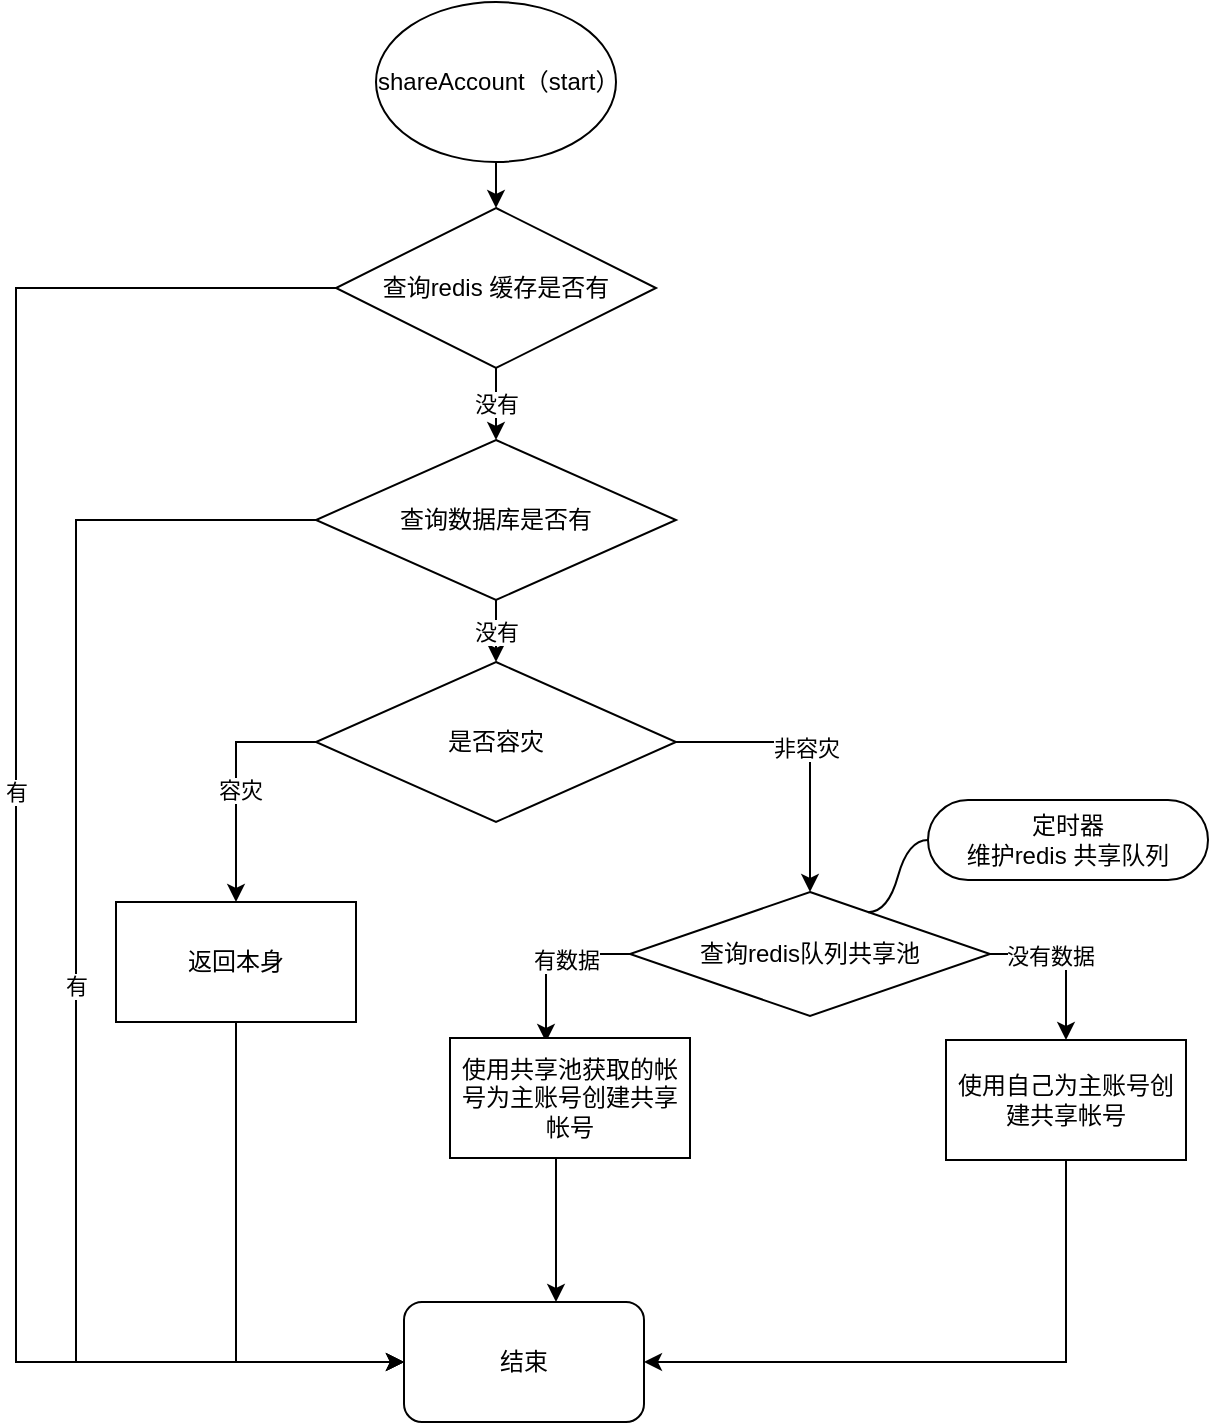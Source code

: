 <mxfile version="16.2.4" type="github">
  <diagram id="C5RBs43oDa-KdzZeNtuy" name="Page-1">
    <mxGraphModel dx="1384" dy="794" grid="1" gridSize="10" guides="1" tooltips="1" connect="1" arrows="1" fold="1" page="1" pageScale="1" pageWidth="827" pageHeight="1169" math="0" shadow="0">
      <root>
        <mxCell id="WIyWlLk6GJQsqaUBKTNV-0" />
        <mxCell id="WIyWlLk6GJQsqaUBKTNV-1" parent="WIyWlLk6GJQsqaUBKTNV-0" />
        <mxCell id="odqRsLr1MM3AdWx6Erbm-4" value="" style="edgeStyle=orthogonalEdgeStyle;rounded=0;orthogonalLoop=1;jettySize=auto;html=1;" edge="1" parent="WIyWlLk6GJQsqaUBKTNV-1" source="odqRsLr1MM3AdWx6Erbm-0" target="odqRsLr1MM3AdWx6Erbm-3">
          <mxGeometry relative="1" as="geometry" />
        </mxCell>
        <mxCell id="odqRsLr1MM3AdWx6Erbm-0" value="shareAccount（start）" style="ellipse;whiteSpace=wrap;html=1;" vertex="1" parent="WIyWlLk6GJQsqaUBKTNV-1">
          <mxGeometry x="230" y="40" width="120" height="80" as="geometry" />
        </mxCell>
        <mxCell id="odqRsLr1MM3AdWx6Erbm-7" value="没有" style="edgeStyle=orthogonalEdgeStyle;rounded=0;orthogonalLoop=1;jettySize=auto;html=1;" edge="1" parent="WIyWlLk6GJQsqaUBKTNV-1" source="odqRsLr1MM3AdWx6Erbm-3" target="odqRsLr1MM3AdWx6Erbm-6">
          <mxGeometry relative="1" as="geometry" />
        </mxCell>
        <mxCell id="odqRsLr1MM3AdWx6Erbm-9" style="edgeStyle=orthogonalEdgeStyle;rounded=0;orthogonalLoop=1;jettySize=auto;html=1;entryX=0;entryY=0.5;entryDx=0;entryDy=0;" edge="1" parent="WIyWlLk6GJQsqaUBKTNV-1" source="odqRsLr1MM3AdWx6Erbm-3" target="odqRsLr1MM3AdWx6Erbm-5">
          <mxGeometry relative="1" as="geometry">
            <Array as="points">
              <mxPoint x="50" y="183" />
              <mxPoint x="50" y="720" />
            </Array>
          </mxGeometry>
        </mxCell>
        <mxCell id="odqRsLr1MM3AdWx6Erbm-10" value="有" style="edgeLabel;html=1;align=center;verticalAlign=middle;resizable=0;points=[];" vertex="1" connectable="0" parent="odqRsLr1MM3AdWx6Erbm-9">
          <mxGeometry x="-0.076" relative="1" as="geometry">
            <mxPoint as="offset" />
          </mxGeometry>
        </mxCell>
        <mxCell id="odqRsLr1MM3AdWx6Erbm-3" value="查询redis 缓存是否有" style="rhombus;whiteSpace=wrap;html=1;" vertex="1" parent="WIyWlLk6GJQsqaUBKTNV-1">
          <mxGeometry x="210" y="143" width="160" height="80" as="geometry" />
        </mxCell>
        <mxCell id="odqRsLr1MM3AdWx6Erbm-5" value="结束" style="rounded=1;whiteSpace=wrap;html=1;" vertex="1" parent="WIyWlLk6GJQsqaUBKTNV-1">
          <mxGeometry x="244" y="690" width="120" height="60" as="geometry" />
        </mxCell>
        <mxCell id="odqRsLr1MM3AdWx6Erbm-15" value="有" style="edgeStyle=orthogonalEdgeStyle;rounded=0;orthogonalLoop=1;jettySize=auto;html=1;entryX=0;entryY=0.5;entryDx=0;entryDy=0;" edge="1" parent="WIyWlLk6GJQsqaUBKTNV-1" source="odqRsLr1MM3AdWx6Erbm-6" target="odqRsLr1MM3AdWx6Erbm-5">
          <mxGeometry relative="1" as="geometry">
            <Array as="points">
              <mxPoint x="80" y="299" />
              <mxPoint x="80" y="720" />
            </Array>
          </mxGeometry>
        </mxCell>
        <mxCell id="odqRsLr1MM3AdWx6Erbm-26" value="没有" style="edgeStyle=orthogonalEdgeStyle;rounded=0;orthogonalLoop=1;jettySize=auto;html=1;" edge="1" parent="WIyWlLk6GJQsqaUBKTNV-1" source="odqRsLr1MM3AdWx6Erbm-6" target="odqRsLr1MM3AdWx6Erbm-25">
          <mxGeometry relative="1" as="geometry" />
        </mxCell>
        <mxCell id="odqRsLr1MM3AdWx6Erbm-6" value="查询数据库是否有" style="rhombus;whiteSpace=wrap;html=1;" vertex="1" parent="WIyWlLk6GJQsqaUBKTNV-1">
          <mxGeometry x="200" y="259" width="180" height="80" as="geometry" />
        </mxCell>
        <mxCell id="odqRsLr1MM3AdWx6Erbm-21" value="" style="edgeStyle=orthogonalEdgeStyle;rounded=0;orthogonalLoop=1;jettySize=auto;html=1;exitX=1;exitY=0.5;exitDx=0;exitDy=0;" edge="1" parent="WIyWlLk6GJQsqaUBKTNV-1" source="odqRsLr1MM3AdWx6Erbm-30" target="odqRsLr1MM3AdWx6Erbm-20">
          <mxGeometry relative="1" as="geometry">
            <mxPoint x="537" y="526" as="sourcePoint" />
            <Array as="points">
              <mxPoint x="575" y="516" />
            </Array>
          </mxGeometry>
        </mxCell>
        <mxCell id="odqRsLr1MM3AdWx6Erbm-42" value="没有数据" style="edgeLabel;html=1;align=center;verticalAlign=middle;resizable=0;points=[];" vertex="1" connectable="0" parent="odqRsLr1MM3AdWx6Erbm-21">
          <mxGeometry x="-0.259" y="-1" relative="1" as="geometry">
            <mxPoint as="offset" />
          </mxGeometry>
        </mxCell>
        <mxCell id="odqRsLr1MM3AdWx6Erbm-24" style="edgeStyle=orthogonalEdgeStyle;rounded=0;orthogonalLoop=1;jettySize=auto;html=1;entryX=0.4;entryY=0.033;entryDx=0;entryDy=0;entryPerimeter=0;exitX=0;exitY=0.5;exitDx=0;exitDy=0;" edge="1" parent="WIyWlLk6GJQsqaUBKTNV-1" source="odqRsLr1MM3AdWx6Erbm-30" target="odqRsLr1MM3AdWx6Erbm-23">
          <mxGeometry relative="1" as="geometry">
            <mxPoint x="357" y="526" as="sourcePoint" />
            <Array as="points">
              <mxPoint x="315" y="516" />
            </Array>
          </mxGeometry>
        </mxCell>
        <mxCell id="odqRsLr1MM3AdWx6Erbm-43" value="有数据" style="edgeLabel;html=1;align=center;verticalAlign=middle;resizable=0;points=[];" vertex="1" connectable="0" parent="odqRsLr1MM3AdWx6Erbm-24">
          <mxGeometry x="-0.256" y="3" relative="1" as="geometry">
            <mxPoint as="offset" />
          </mxGeometry>
        </mxCell>
        <mxCell id="odqRsLr1MM3AdWx6Erbm-41" style="edgeStyle=orthogonalEdgeStyle;rounded=0;orthogonalLoop=1;jettySize=auto;html=1;entryX=1;entryY=0.5;entryDx=0;entryDy=0;" edge="1" parent="WIyWlLk6GJQsqaUBKTNV-1" source="odqRsLr1MM3AdWx6Erbm-20" target="odqRsLr1MM3AdWx6Erbm-5">
          <mxGeometry relative="1" as="geometry">
            <Array as="points">
              <mxPoint x="575" y="720" />
            </Array>
          </mxGeometry>
        </mxCell>
        <mxCell id="odqRsLr1MM3AdWx6Erbm-20" value="使用自己为主账号创建共享帐号" style="whiteSpace=wrap;html=1;" vertex="1" parent="WIyWlLk6GJQsqaUBKTNV-1">
          <mxGeometry x="515" y="559" width="120" height="60" as="geometry" />
        </mxCell>
        <mxCell id="odqRsLr1MM3AdWx6Erbm-40" style="edgeStyle=orthogonalEdgeStyle;rounded=0;orthogonalLoop=1;jettySize=auto;html=1;" edge="1" parent="WIyWlLk6GJQsqaUBKTNV-1" source="odqRsLr1MM3AdWx6Erbm-23" target="odqRsLr1MM3AdWx6Erbm-5">
          <mxGeometry relative="1" as="geometry">
            <Array as="points">
              <mxPoint x="320" y="640" />
              <mxPoint x="320" y="640" />
            </Array>
          </mxGeometry>
        </mxCell>
        <mxCell id="odqRsLr1MM3AdWx6Erbm-23" value="使用共享池获取的帐号为主账号创建共享帐号" style="whiteSpace=wrap;html=1;" vertex="1" parent="WIyWlLk6GJQsqaUBKTNV-1">
          <mxGeometry x="267" y="558" width="120" height="60" as="geometry" />
        </mxCell>
        <mxCell id="odqRsLr1MM3AdWx6Erbm-27" style="edgeStyle=orthogonalEdgeStyle;rounded=0;orthogonalLoop=1;jettySize=auto;html=1;entryX=0.5;entryY=0;entryDx=0;entryDy=0;" edge="1" parent="WIyWlLk6GJQsqaUBKTNV-1" source="odqRsLr1MM3AdWx6Erbm-25" target="odqRsLr1MM3AdWx6Erbm-30">
          <mxGeometry relative="1" as="geometry">
            <mxPoint x="520" y="500" as="targetPoint" />
            <Array as="points">
              <mxPoint x="447" y="410" />
            </Array>
          </mxGeometry>
        </mxCell>
        <mxCell id="odqRsLr1MM3AdWx6Erbm-45" value="非容灾" style="edgeLabel;html=1;align=center;verticalAlign=middle;resizable=0;points=[];" vertex="1" connectable="0" parent="odqRsLr1MM3AdWx6Erbm-27">
          <mxGeometry x="-0.014" y="-2" relative="1" as="geometry">
            <mxPoint as="offset" />
          </mxGeometry>
        </mxCell>
        <mxCell id="odqRsLr1MM3AdWx6Erbm-28" style="edgeStyle=orthogonalEdgeStyle;rounded=0;orthogonalLoop=1;jettySize=auto;html=1;" edge="1" parent="WIyWlLk6GJQsqaUBKTNV-1" source="odqRsLr1MM3AdWx6Erbm-25" target="odqRsLr1MM3AdWx6Erbm-34">
          <mxGeometry relative="1" as="geometry">
            <mxPoint x="160" y="520" as="targetPoint" />
            <Array as="points">
              <mxPoint x="160" y="410" />
              <mxPoint x="160" y="520" />
            </Array>
          </mxGeometry>
        </mxCell>
        <mxCell id="odqRsLr1MM3AdWx6Erbm-44" value="容灾" style="edgeLabel;html=1;align=center;verticalAlign=middle;resizable=0;points=[];" vertex="1" connectable="0" parent="odqRsLr1MM3AdWx6Erbm-28">
          <mxGeometry x="0.067" y="2" relative="1" as="geometry">
            <mxPoint as="offset" />
          </mxGeometry>
        </mxCell>
        <mxCell id="odqRsLr1MM3AdWx6Erbm-25" value="是否容灾" style="rhombus;whiteSpace=wrap;html=1;" vertex="1" parent="WIyWlLk6GJQsqaUBKTNV-1">
          <mxGeometry x="200" y="370" width="180" height="80" as="geometry" />
        </mxCell>
        <mxCell id="odqRsLr1MM3AdWx6Erbm-30" value="查询redis队列共享池" style="rhombus;whiteSpace=wrap;html=1;" vertex="1" parent="WIyWlLk6GJQsqaUBKTNV-1">
          <mxGeometry x="357" y="485" width="180" height="62" as="geometry" />
        </mxCell>
        <mxCell id="odqRsLr1MM3AdWx6Erbm-35" style="edgeStyle=orthogonalEdgeStyle;rounded=0;orthogonalLoop=1;jettySize=auto;html=1;entryX=0;entryY=0.5;entryDx=0;entryDy=0;" edge="1" parent="WIyWlLk6GJQsqaUBKTNV-1" source="odqRsLr1MM3AdWx6Erbm-34" target="odqRsLr1MM3AdWx6Erbm-5">
          <mxGeometry relative="1" as="geometry">
            <mxPoint x="230" y="920" as="targetPoint" />
            <Array as="points">
              <mxPoint x="160" y="720" />
            </Array>
          </mxGeometry>
        </mxCell>
        <mxCell id="odqRsLr1MM3AdWx6Erbm-34" value="返回本身" style="rounded=0;whiteSpace=wrap;html=1;" vertex="1" parent="WIyWlLk6GJQsqaUBKTNV-1">
          <mxGeometry x="100" y="490" width="120" height="60" as="geometry" />
        </mxCell>
        <mxCell id="odqRsLr1MM3AdWx6Erbm-38" value="定时器&lt;br&gt;维护redis 共享队列" style="whiteSpace=wrap;html=1;rounded=1;arcSize=50;align=center;verticalAlign=middle;strokeWidth=1;autosize=1;spacing=4;treeFolding=1;treeMoving=1;newEdgeStyle={&quot;edgeStyle&quot;:&quot;entityRelationEdgeStyle&quot;,&quot;startArrow&quot;:&quot;none&quot;,&quot;endArrow&quot;:&quot;none&quot;,&quot;segment&quot;:10,&quot;curved&quot;:1};" vertex="1" parent="WIyWlLk6GJQsqaUBKTNV-1">
          <mxGeometry x="506" y="439" width="140" height="40" as="geometry" />
        </mxCell>
        <mxCell id="odqRsLr1MM3AdWx6Erbm-39" value="" style="edgeStyle=entityRelationEdgeStyle;startArrow=none;endArrow=none;segment=10;curved=1;rounded=0;exitX=0.661;exitY=0.163;exitDx=0;exitDy=0;exitPerimeter=0;" edge="1" target="odqRsLr1MM3AdWx6Erbm-38" parent="WIyWlLk6GJQsqaUBKTNV-1" source="odqRsLr1MM3AdWx6Erbm-30">
          <mxGeometry relative="1" as="geometry">
            <mxPoint x="500" y="486" as="sourcePoint" />
          </mxGeometry>
        </mxCell>
      </root>
    </mxGraphModel>
  </diagram>
</mxfile>
